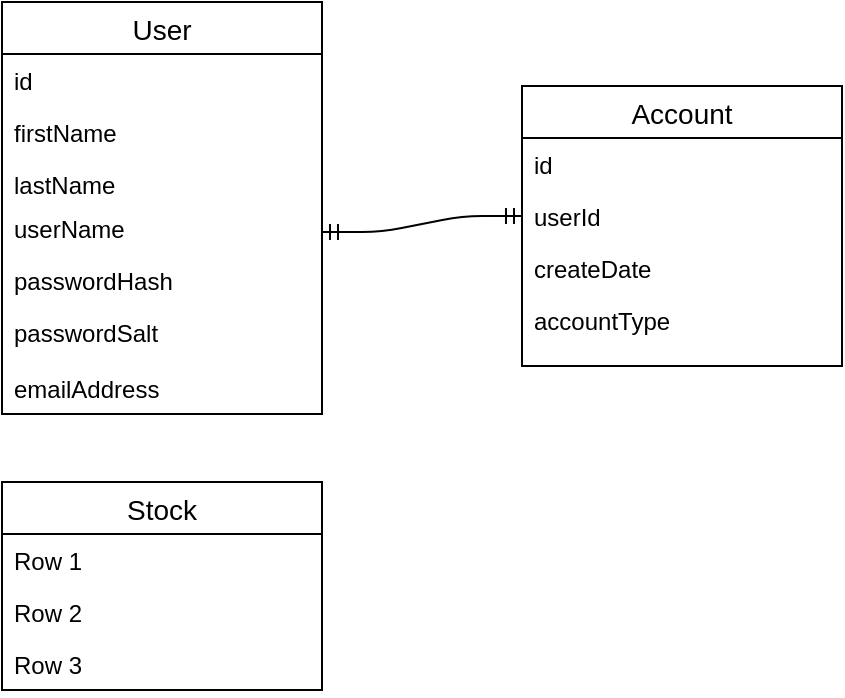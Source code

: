 <mxfile version="12.9.13" type="device"><diagram id="AEtMeWo3oT5hqAlpe5Ow" name="Page-1"><mxGraphModel dx="1185" dy="685" grid="1" gridSize="10" guides="1" tooltips="1" connect="1" arrows="1" fold="1" page="1" pageScale="1" pageWidth="850" pageHeight="1100" math="0" shadow="0"><root><mxCell id="0"/><mxCell id="1" parent="0"/><mxCell id="rGJjsoJIhrcIIUo8wlXN-1" value="User" style="swimlane;fontStyle=0;childLayout=stackLayout;horizontal=1;startSize=26;horizontalStack=0;resizeParent=1;resizeParentMax=0;resizeLast=0;collapsible=1;marginBottom=0;align=center;fontSize=14;" vertex="1" parent="1"><mxGeometry x="40" y="40" width="160" height="206" as="geometry"/></mxCell><mxCell id="rGJjsoJIhrcIIUo8wlXN-2" value="id" style="text;strokeColor=none;fillColor=none;spacingLeft=4;spacingRight=4;overflow=hidden;rotatable=0;points=[[0,0.5],[1,0.5]];portConstraint=eastwest;fontSize=12;" vertex="1" parent="rGJjsoJIhrcIIUo8wlXN-1"><mxGeometry y="26" width="160" height="26" as="geometry"/></mxCell><mxCell id="rGJjsoJIhrcIIUo8wlXN-3" value="firstName" style="text;strokeColor=none;fillColor=none;spacingLeft=4;spacingRight=4;overflow=hidden;rotatable=0;points=[[0,0.5],[1,0.5]];portConstraint=eastwest;fontSize=12;" vertex="1" parent="rGJjsoJIhrcIIUo8wlXN-1"><mxGeometry y="52" width="160" height="26" as="geometry"/></mxCell><mxCell id="rGJjsoJIhrcIIUo8wlXN-4" value="lastName" style="text;strokeColor=none;fillColor=none;spacingLeft=4;spacingRight=4;overflow=hidden;rotatable=0;points=[[0,0.5],[1,0.5]];portConstraint=eastwest;fontSize=12;" vertex="1" parent="rGJjsoJIhrcIIUo8wlXN-1"><mxGeometry y="78" width="160" height="22" as="geometry"/></mxCell><mxCell id="rGJjsoJIhrcIIUo8wlXN-5" value="userName" style="text;strokeColor=none;fillColor=none;spacingLeft=4;spacingRight=4;overflow=hidden;rotatable=0;points=[[0,0.5],[1,0.5]];portConstraint=eastwest;fontSize=12;" vertex="1" parent="rGJjsoJIhrcIIUo8wlXN-1"><mxGeometry y="100" width="160" height="26" as="geometry"/></mxCell><mxCell id="rGJjsoJIhrcIIUo8wlXN-14" value="" style="edgeStyle=entityRelationEdgeStyle;fontSize=12;html=1;endArrow=ERmandOne;startArrow=ERmandOne;entryX=0;entryY=0.5;entryDx=0;entryDy=0;" edge="1" parent="rGJjsoJIhrcIIUo8wlXN-1" target="rGJjsoJIhrcIIUo8wlXN-11"><mxGeometry width="100" height="100" relative="1" as="geometry"><mxPoint x="160" y="115" as="sourcePoint"/><mxPoint x="260" y="15" as="targetPoint"/></mxGeometry></mxCell><mxCell id="rGJjsoJIhrcIIUo8wlXN-6" value="passwordHash" style="text;strokeColor=none;fillColor=none;spacingLeft=4;spacingRight=4;overflow=hidden;rotatable=0;points=[[0,0.5],[1,0.5]];portConstraint=eastwest;fontSize=12;" vertex="1" parent="rGJjsoJIhrcIIUo8wlXN-1"><mxGeometry y="126" width="160" height="26" as="geometry"/></mxCell><mxCell id="rGJjsoJIhrcIIUo8wlXN-7" value="passwordSalt" style="text;strokeColor=none;fillColor=none;spacingLeft=4;spacingRight=4;overflow=hidden;rotatable=0;points=[[0,0.5],[1,0.5]];portConstraint=eastwest;fontSize=12;" vertex="1" parent="rGJjsoJIhrcIIUo8wlXN-1"><mxGeometry y="152" width="160" height="28" as="geometry"/></mxCell><mxCell id="rGJjsoJIhrcIIUo8wlXN-8" value="emailAddress" style="text;strokeColor=none;fillColor=none;spacingLeft=4;spacingRight=4;overflow=hidden;rotatable=0;points=[[0,0.5],[1,0.5]];portConstraint=eastwest;fontSize=12;" vertex="1" parent="rGJjsoJIhrcIIUo8wlXN-1"><mxGeometry y="180" width="160" height="26" as="geometry"/></mxCell><mxCell id="rGJjsoJIhrcIIUo8wlXN-9" value="Account" style="swimlane;fontStyle=0;childLayout=stackLayout;horizontal=1;startSize=26;horizontalStack=0;resizeParent=1;resizeParentMax=0;resizeLast=0;collapsible=1;marginBottom=0;align=center;fontSize=14;" vertex="1" parent="1"><mxGeometry x="300" y="82" width="160" height="140" as="geometry"/></mxCell><mxCell id="rGJjsoJIhrcIIUo8wlXN-10" value="id" style="text;strokeColor=none;fillColor=none;spacingLeft=4;spacingRight=4;overflow=hidden;rotatable=0;points=[[0,0.5],[1,0.5]];portConstraint=eastwest;fontSize=12;" vertex="1" parent="rGJjsoJIhrcIIUo8wlXN-9"><mxGeometry y="26" width="160" height="26" as="geometry"/></mxCell><mxCell id="rGJjsoJIhrcIIUo8wlXN-11" value="userId" style="text;strokeColor=none;fillColor=none;spacingLeft=4;spacingRight=4;overflow=hidden;rotatable=0;points=[[0,0.5],[1,0.5]];portConstraint=eastwest;fontSize=12;" vertex="1" parent="rGJjsoJIhrcIIUo8wlXN-9"><mxGeometry y="52" width="160" height="26" as="geometry"/></mxCell><mxCell id="rGJjsoJIhrcIIUo8wlXN-19" value="createDate&#10;&#10;&lt;!--StartFragment--&gt;&lt;span style=&quot;font-family: Helvetica; font-size: 12px; font-style: normal; font-variant-ligatures: normal; font-variant-caps: normal; font-weight: 400; letter-spacing: normal; orphans: 2; text-align: left; text-indent: 0px; text-transform: none; widows: 2; word-spacing: 0px; -webkit-text-stroke-width: 0px; text-decoration-style: initial; text-decoration-color: initial; float: none; display: inline !important;&quot;&gt;createDate&lt;/span&gt;&lt;!--EndFragment--&gt;&#10;&#10;" style="text;strokeColor=none;fillColor=none;spacingLeft=4;spacingRight=4;overflow=hidden;rotatable=0;points=[[0,0.5],[1,0.5]];portConstraint=eastwest;fontSize=12;" vertex="1" parent="rGJjsoJIhrcIIUo8wlXN-9"><mxGeometry y="78" width="160" height="26" as="geometry"/></mxCell><mxCell id="rGJjsoJIhrcIIUo8wlXN-12" value="accountType" style="text;strokeColor=none;fillColor=none;spacingLeft=4;spacingRight=4;overflow=hidden;rotatable=0;points=[[0,0.5],[1,0.5]];portConstraint=eastwest;fontSize=12;" vertex="1" parent="rGJjsoJIhrcIIUo8wlXN-9"><mxGeometry y="104" width="160" height="36" as="geometry"/></mxCell><mxCell id="rGJjsoJIhrcIIUo8wlXN-15" value="Stock" style="swimlane;fontStyle=0;childLayout=stackLayout;horizontal=1;startSize=26;horizontalStack=0;resizeParent=1;resizeParentMax=0;resizeLast=0;collapsible=1;marginBottom=0;align=center;fontSize=14;" vertex="1" parent="1"><mxGeometry x="40" y="280" width="160" height="104" as="geometry"/></mxCell><mxCell id="rGJjsoJIhrcIIUo8wlXN-16" value="Row 1" style="text;strokeColor=none;fillColor=none;spacingLeft=4;spacingRight=4;overflow=hidden;rotatable=0;points=[[0,0.5],[1,0.5]];portConstraint=eastwest;fontSize=12;" vertex="1" parent="rGJjsoJIhrcIIUo8wlXN-15"><mxGeometry y="26" width="160" height="26" as="geometry"/></mxCell><mxCell id="rGJjsoJIhrcIIUo8wlXN-17" value="Row 2" style="text;strokeColor=none;fillColor=none;spacingLeft=4;spacingRight=4;overflow=hidden;rotatable=0;points=[[0,0.5],[1,0.5]];portConstraint=eastwest;fontSize=12;" vertex="1" parent="rGJjsoJIhrcIIUo8wlXN-15"><mxGeometry y="52" width="160" height="26" as="geometry"/></mxCell><mxCell id="rGJjsoJIhrcIIUo8wlXN-18" value="Row 3" style="text;strokeColor=none;fillColor=none;spacingLeft=4;spacingRight=4;overflow=hidden;rotatable=0;points=[[0,0.5],[1,0.5]];portConstraint=eastwest;fontSize=12;" vertex="1" parent="rGJjsoJIhrcIIUo8wlXN-15"><mxGeometry y="78" width="160" height="26" as="geometry"/></mxCell></root></mxGraphModel></diagram></mxfile>